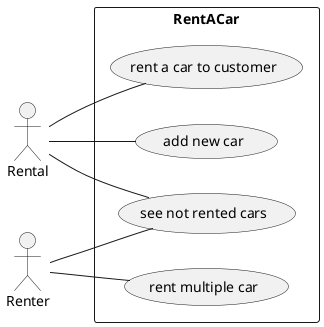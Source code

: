 @startuml
left to right direction

:Rental:
:Renter:

rectangle RentACar{
    Rental -- (rent a car to customer)
    Rental -- (add new car)
    Rental -- (see not rented cars)
    Renter -- (see not rented cars)
    Renter -- (rent multiple car)

}

@enduml

